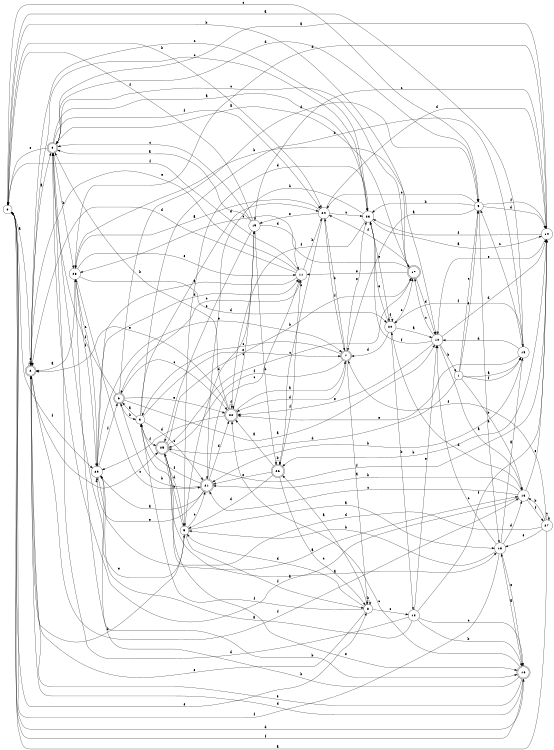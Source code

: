 digraph n24_8 {
__start0 [label="" shape="none"];

rankdir=LR;
size="8,5";

s0 [style="filled", color="black", fillcolor="white" shape="circle", label="0"];
s1 [style="filled", color="black", fillcolor="white" shape="circle", label="1"];
s2 [style="rounded,filled", color="black", fillcolor="white" shape="doublecircle", label="2"];
s3 [style="filled", color="black", fillcolor="white" shape="circle", label="3"];
s4 [style="rounded,filled", color="black", fillcolor="white" shape="doublecircle", label="4"];
s5 [style="filled", color="black", fillcolor="white" shape="circle", label="5"];
s6 [style="rounded,filled", color="black", fillcolor="white" shape="doublecircle", label="6"];
s7 [style="rounded,filled", color="black", fillcolor="white" shape="doublecircle", label="7"];
s8 [style="filled", color="black", fillcolor="white" shape="circle", label="8"];
s9 [style="filled", color="black", fillcolor="white" shape="circle", label="9"];
s10 [style="filled", color="black", fillcolor="white" shape="circle", label="10"];
s11 [style="filled", color="black", fillcolor="white" shape="circle", label="11"];
s12 [style="filled", color="black", fillcolor="white" shape="circle", label="12"];
s13 [style="filled", color="black", fillcolor="white" shape="circle", label="13"];
s14 [style="filled", color="black", fillcolor="white" shape="circle", label="14"];
s15 [style="filled", color="black", fillcolor="white" shape="circle", label="15"];
s16 [style="rounded,filled", color="black", fillcolor="white" shape="doublecircle", label="16"];
s17 [style="rounded,filled", color="black", fillcolor="white" shape="doublecircle", label="17"];
s18 [style="filled", color="black", fillcolor="white" shape="circle", label="18"];
s19 [style="filled", color="black", fillcolor="white" shape="circle", label="19"];
s20 [style="filled", color="black", fillcolor="white" shape="circle", label="20"];
s21 [style="rounded,filled", color="black", fillcolor="white" shape="doublecircle", label="21"];
s22 [style="rounded,filled", color="black", fillcolor="white" shape="doublecircle", label="22"];
s23 [style="filled", color="black", fillcolor="white" shape="circle", label="23"];
s24 [style="filled", color="black", fillcolor="white" shape="circle", label="24"];
s25 [style="rounded,filled", color="black", fillcolor="white" shape="doublecircle", label="25"];
s26 [style="rounded,filled", color="black", fillcolor="white" shape="doublecircle", label="26"];
s27 [style="filled", color="black", fillcolor="white" shape="circle", label="27"];
s28 [style="filled", color="black", fillcolor="white" shape="circle", label="28"];
s29 [style="filled", color="black", fillcolor="white" shape="circle", label="29"];
s0 -> s2 [label="a"];
s0 -> s24 [label="b"];
s0 -> s9 [label="c"];
s0 -> s16 [label="d"];
s0 -> s8 [label="e"];
s0 -> s29 [label="f"];
s1 -> s15 [label="a"];
s1 -> s13 [label="b"];
s1 -> s9 [label="c"];
s1 -> s25 [label="d"];
s1 -> s9 [label="e"];
s1 -> s15 [label="f"];
s2 -> s4 [label="a"];
s2 -> s5 [label="b"];
s2 -> s23 [label="c"];
s2 -> s25 [label="d"];
s2 -> s2 [label="e"];
s2 -> s13 [label="f"];
s3 -> s6 [label="a"];
s3 -> s15 [label="b"];
s3 -> s21 [label="c"];
s3 -> s24 [label="d"];
s3 -> s7 [label="e"];
s3 -> s25 [label="f"];
s4 -> s23 [label="a"];
s4 -> s28 [label="b"];
s4 -> s17 [label="c"];
s4 -> s9 [label="d"];
s4 -> s0 [label="e"];
s4 -> s24 [label="f"];
s5 -> s18 [label="a"];
s5 -> s25 [label="b"];
s5 -> s21 [label="c"];
s5 -> s19 [label="d"];
s5 -> s4 [label="e"];
s5 -> s8 [label="f"];
s6 -> s10 [label="a"];
s6 -> s3 [label="b"];
s6 -> s22 [label="c"];
s6 -> s9 [label="d"];
s6 -> s22 [label="e"];
s6 -> s4 [label="f"];
s7 -> s8 [label="a"];
s7 -> s24 [label="b"];
s7 -> s3 [label="c"];
s7 -> s22 [label="d"];
s7 -> s23 [label="e"];
s7 -> s25 [label="f"];
s8 -> s26 [label="a"];
s8 -> s8 [label="b"];
s8 -> s12 [label="c"];
s8 -> s5 [label="d"];
s8 -> s2 [label="e"];
s8 -> s3 [label="f"];
s9 -> s7 [label="a"];
s9 -> s23 [label="b"];
s9 -> s24 [label="c"];
s9 -> s14 [label="d"];
s9 -> s18 [label="e"];
s9 -> s14 [label="f"];
s10 -> s13 [label="a"];
s10 -> s1 [label="b"];
s10 -> s17 [label="c"];
s10 -> s14 [label="d"];
s10 -> s22 [label="e"];
s10 -> s23 [label="f"];
s11 -> s29 [label="a"];
s11 -> s24 [label="b"];
s11 -> s6 [label="c"];
s11 -> s2 [label="d"];
s11 -> s2 [label="e"];
s11 -> s0 [label="f"];
s12 -> s29 [label="a"];
s12 -> s16 [label="b"];
s12 -> s16 [label="c"];
s12 -> s4 [label="d"];
s12 -> s10 [label="e"];
s12 -> s14 [label="f"];
s13 -> s4 [label="a"];
s13 -> s21 [label="b"];
s13 -> s21 [label="c"];
s13 -> s20 [label="d"];
s13 -> s14 [label="e"];
s13 -> s27 [label="f"];
s14 -> s4 [label="a"];
s14 -> s26 [label="b"];
s14 -> s19 [label="c"];
s14 -> s28 [label="d"];
s14 -> s10 [label="e"];
s14 -> s23 [label="f"];
s15 -> s0 [label="a"];
s15 -> s21 [label="b"];
s15 -> s9 [label="c"];
s15 -> s10 [label="d"];
s15 -> s22 [label="e"];
s15 -> s20 [label="f"];
s16 -> s18 [label="a"];
s16 -> s28 [label="b"];
s16 -> s22 [label="c"];
s16 -> s2 [label="d"];
s16 -> s2 [label="e"];
s16 -> s0 [label="f"];
s17 -> s4 [label="a"];
s17 -> s0 [label="b"];
s17 -> s28 [label="c"];
s17 -> s10 [label="d"];
s17 -> s11 [label="e"];
s17 -> s24 [label="f"];
s18 -> s15 [label="a"];
s18 -> s5 [label="b"];
s18 -> s10 [label="c"];
s18 -> s13 [label="d"];
s18 -> s16 [label="e"];
s18 -> s0 [label="f"];
s19 -> s4 [label="a"];
s19 -> s26 [label="b"];
s19 -> s4 [label="c"];
s19 -> s11 [label="d"];
s19 -> s25 [label="e"];
s19 -> s0 [label="f"];
s20 -> s10 [label="a"];
s20 -> s12 [label="b"];
s20 -> s17 [label="c"];
s20 -> s7 [label="d"];
s20 -> s23 [label="e"];
s20 -> s20 [label="f"];
s21 -> s29 [label="a"];
s21 -> s6 [label="b"];
s21 -> s11 [label="c"];
s21 -> s22 [label="d"];
s21 -> s29 [label="e"];
s21 -> s3 [label="f"];
s22 -> s7 [label="a"];
s22 -> s4 [label="b"];
s22 -> s19 [label="c"];
s22 -> s29 [label="d"];
s22 -> s2 [label="e"];
s22 -> s22 [label="f"];
s23 -> s14 [label="a"];
s23 -> s21 [label="b"];
s23 -> s2 [label="c"];
s23 -> s5 [label="d"];
s23 -> s20 [label="e"];
s23 -> s22 [label="f"];
s24 -> s28 [label="a"];
s24 -> s26 [label="b"];
s24 -> s23 [label="c"];
s24 -> s14 [label="d"];
s24 -> s19 [label="e"];
s24 -> s7 [label="f"];
s25 -> s18 [label="a"];
s25 -> s17 [label="b"];
s25 -> s17 [label="c"];
s25 -> s5 [label="d"];
s25 -> s16 [label="e"];
s25 -> s14 [label="f"];
s26 -> s22 [label="a"];
s26 -> s26 [label="b"];
s26 -> s8 [label="c"];
s26 -> s5 [label="d"];
s26 -> s21 [label="e"];
s26 -> s11 [label="f"];
s27 -> s0 [label="a"];
s27 -> s13 [label="b"];
s27 -> s27 [label="c"];
s27 -> s3 [label="d"];
s27 -> s18 [label="e"];
s27 -> s7 [label="f"];
s28 -> s2 [label="a"];
s28 -> s10 [label="b"];
s28 -> s21 [label="c"];
s28 -> s20 [label="d"];
s28 -> s11 [label="e"];
s28 -> s29 [label="f"];
s29 -> s13 [label="a"];
s29 -> s16 [label="b"];
s29 -> s28 [label="c"];
s29 -> s11 [label="d"];
s29 -> s7 [label="e"];
s29 -> s6 [label="f"];

}